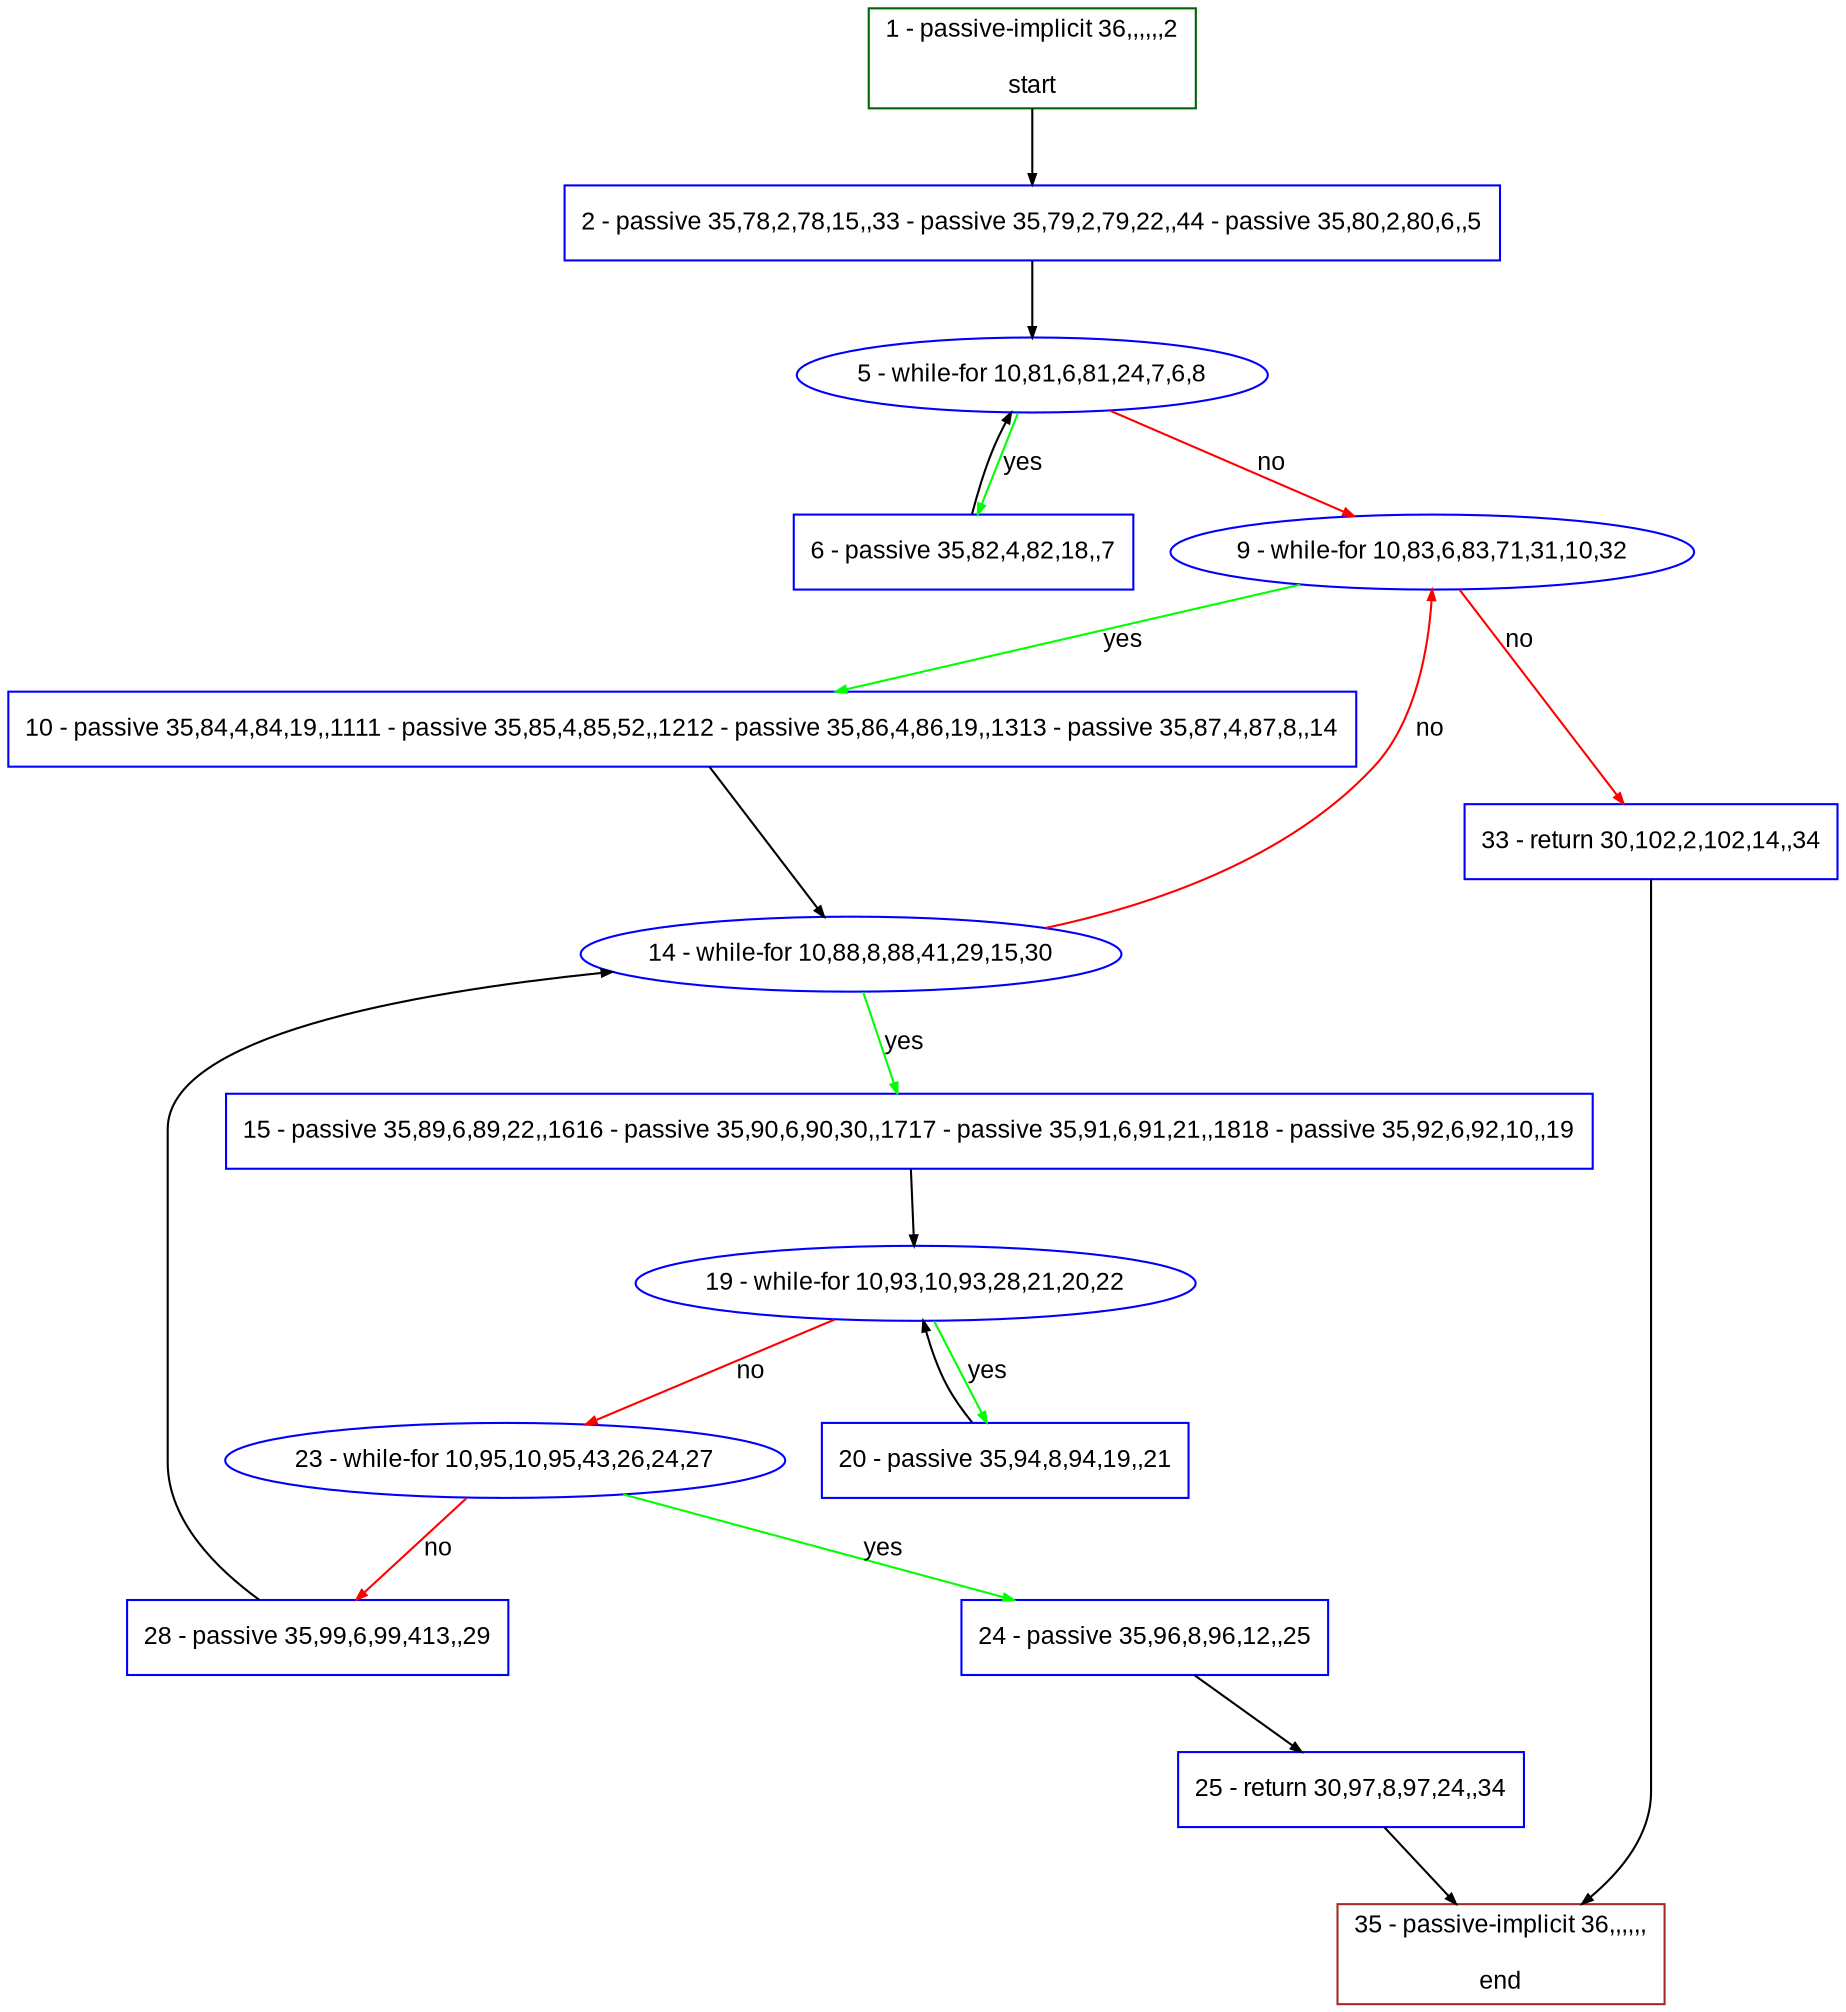 digraph "" {
  graph [pack="true", label="", fontsize="12", packmode="clust", fontname="Arial", fillcolor="#FFFFCC", bgcolor="white", style="rounded,filled", compound="true"];
  node [node_initialized="no", label="", color="grey", fontsize="12", fillcolor="white", fontname="Arial", style="filled", shape="rectangle", compound="true", fixedsize="false"];
  edge [fontcolor="black", arrowhead="normal", arrowtail="none", arrowsize="0.5", ltail="", label="", color="black", fontsize="12", lhead="", fontname="Arial", dir="forward", compound="true"];
  __N1 [label="2 - passive 35,78,2,78,15,,33 - passive 35,79,2,79,22,,44 - passive 35,80,2,80,6,,5", color="#0000ff", fillcolor="#ffffff", style="filled", shape="box"];
  __N2 [label="1 - passive-implicit 36,,,,,,2\n\nstart", color="#006400", fillcolor="#ffffff", style="filled", shape="box"];
  __N3 [label="5 - while-for 10,81,6,81,24,7,6,8", color="#0000ff", fillcolor="#ffffff", style="filled", shape="oval"];
  __N4 [label="6 - passive 35,82,4,82,18,,7", color="#0000ff", fillcolor="#ffffff", style="filled", shape="box"];
  __N5 [label="9 - while-for 10,83,6,83,71,31,10,32", color="#0000ff", fillcolor="#ffffff", style="filled", shape="oval"];
  __N6 [label="10 - passive 35,84,4,84,19,,1111 - passive 35,85,4,85,52,,1212 - passive 35,86,4,86,19,,1313 - passive 35,87,4,87,8,,14", color="#0000ff", fillcolor="#ffffff", style="filled", shape="box"];
  __N7 [label="33 - return 30,102,2,102,14,,34", color="#0000ff", fillcolor="#ffffff", style="filled", shape="box"];
  __N8 [label="14 - while-for 10,88,8,88,41,29,15,30", color="#0000ff", fillcolor="#ffffff", style="filled", shape="oval"];
  __N9 [label="15 - passive 35,89,6,89,22,,1616 - passive 35,90,6,90,30,,1717 - passive 35,91,6,91,21,,1818 - passive 35,92,6,92,10,,19", color="#0000ff", fillcolor="#ffffff", style="filled", shape="box"];
  __N10 [label="19 - while-for 10,93,10,93,28,21,20,22", color="#0000ff", fillcolor="#ffffff", style="filled", shape="oval"];
  __N11 [label="20 - passive 35,94,8,94,19,,21", color="#0000ff", fillcolor="#ffffff", style="filled", shape="box"];
  __N12 [label="23 - while-for 10,95,10,95,43,26,24,27", color="#0000ff", fillcolor="#ffffff", style="filled", shape="oval"];
  __N13 [label="24 - passive 35,96,8,96,12,,25", color="#0000ff", fillcolor="#ffffff", style="filled", shape="box"];
  __N14 [label="28 - passive 35,99,6,99,413,,29", color="#0000ff", fillcolor="#ffffff", style="filled", shape="box"];
  __N15 [label="25 - return 30,97,8,97,24,,34", color="#0000ff", fillcolor="#ffffff", style="filled", shape="box"];
  __N16 [label="35 - passive-implicit 36,,,,,,\n\nend", color="#a52a2a", fillcolor="#ffffff", style="filled", shape="box"];
  __N2 -> __N1 [arrowhead="normal", arrowtail="none", color="#000000", label="", dir="forward"];
  __N1 -> __N3 [arrowhead="normal", arrowtail="none", color="#000000", label="", dir="forward"];
  __N3 -> __N4 [arrowhead="normal", arrowtail="none", color="#00ff00", label="yes", dir="forward"];
  __N4 -> __N3 [arrowhead="normal", arrowtail="none", color="#000000", label="", dir="forward"];
  __N3 -> __N5 [arrowhead="normal", arrowtail="none", color="#ff0000", label="no", dir="forward"];
  __N5 -> __N6 [arrowhead="normal", arrowtail="none", color="#00ff00", label="yes", dir="forward"];
  __N5 -> __N7 [arrowhead="normal", arrowtail="none", color="#ff0000", label="no", dir="forward"];
  __N6 -> __N8 [arrowhead="normal", arrowtail="none", color="#000000", label="", dir="forward"];
  __N8 -> __N5 [arrowhead="normal", arrowtail="none", color="#ff0000", label="no", dir="forward"];
  __N8 -> __N9 [arrowhead="normal", arrowtail="none", color="#00ff00", label="yes", dir="forward"];
  __N9 -> __N10 [arrowhead="normal", arrowtail="none", color="#000000", label="", dir="forward"];
  __N10 -> __N11 [arrowhead="normal", arrowtail="none", color="#00ff00", label="yes", dir="forward"];
  __N11 -> __N10 [arrowhead="normal", arrowtail="none", color="#000000", label="", dir="forward"];
  __N10 -> __N12 [arrowhead="normal", arrowtail="none", color="#ff0000", label="no", dir="forward"];
  __N12 -> __N13 [arrowhead="normal", arrowtail="none", color="#00ff00", label="yes", dir="forward"];
  __N12 -> __N14 [arrowhead="normal", arrowtail="none", color="#ff0000", label="no", dir="forward"];
  __N13 -> __N15 [arrowhead="normal", arrowtail="none", color="#000000", label="", dir="forward"];
  __N15 -> __N16 [arrowhead="normal", arrowtail="none", color="#000000", label="", dir="forward"];
  __N14 -> __N8 [arrowhead="normal", arrowtail="none", color="#000000", label="", dir="forward"];
  __N7 -> __N16 [arrowhead="normal", arrowtail="none", color="#000000", label="", dir="forward"];
}
